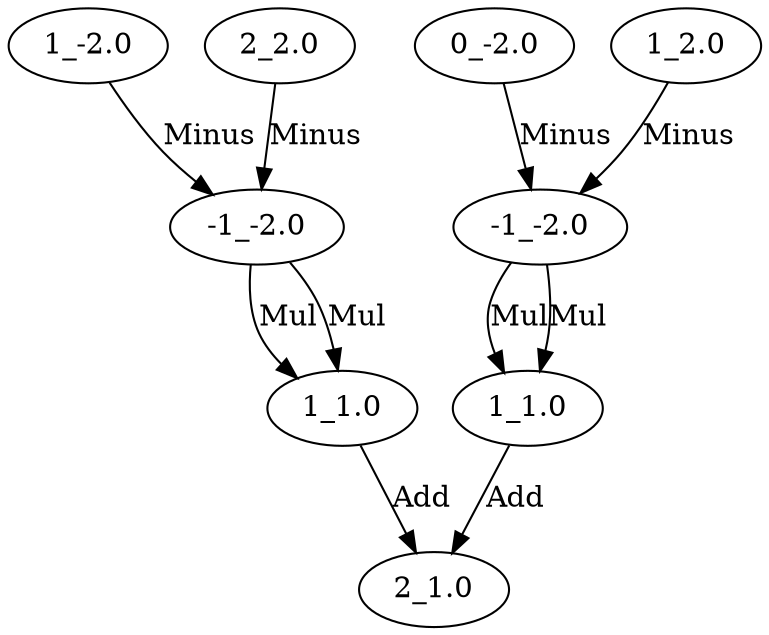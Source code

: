 digraph{
N0[label="-1_-2.0"]
N1[label="-1_-2.0"]
N2[label="1_1.0"]
N3[label="1_1.0"]
N4[label="2_1.0"]
N5[label="0_-2.0"]
N6[label="1_-2.0"]
N7[label="1_2.0"]
N8[label="2_2.0"]
N5->N0[label="Minus"]
N7->N0[label="Minus"]
N6->N1[label="Minus"]
N8->N1[label="Minus"]
N0->N2[label="Mul"]
N0->N2[label="Mul"]
N1->N3[label="Mul"]
N1->N3[label="Mul"]
N3->N4[label="Add"]
N2->N4[label="Add"]
}
